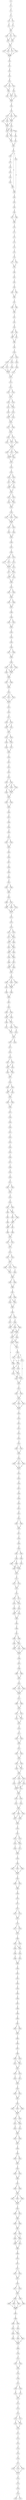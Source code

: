 strict digraph  {
	S0 -> S1 [ label = T ];
	S1 -> S2 [ label = G ];
	S2 -> S3 [ label = A ];
	S3 -> S4 [ label = C ];
	S3 -> S5 [ label = T ];
	S4 -> S6 [ label = A ];
	S5 -> S7 [ label = G ];
	S6 -> S8 [ label = G ];
	S7 -> S8 [ label = G ];
	S8 -> S9 [ label = A ];
	S8 -> S10 [ label = G ];
	S8 -> S11 [ label = C ];
	S9 -> S12 [ label = C ];
	S9 -> S13 [ label = A ];
	S10 -> S12 [ label = C ];
	S11 -> S13 [ label = A ];
	S12 -> S14 [ label = A ];
	S13 -> S14 [ label = A ];
	S14 -> S15 [ label = C ];
	S14 -> S16 [ label = T ];
	S14 -> S17 [ label = A ];
	S14 -> S18 [ label = G ];
	S15 -> S19 [ label = T ];
	S16 -> S19 [ label = T ];
	S17 -> S19 [ label = T ];
	S18 -> S19 [ label = T ];
	S19 -> S20 [ label = G ];
	S20 -> S21 [ label = G ];
	S21 -> S22 [ label = A ];
	S22 -> S23 [ label = A ];
	S23 -> S24 [ label = G ];
	S24 -> S25 [ label = C ];
	S24 -> S26 [ label = T ];
	S24 -> S27 [ label = A ];
	S25 -> S28 [ label = C ];
	S26 -> S29 [ label = A ];
	S27 -> S28 [ label = C ];
	S28 -> S30 [ label = A ];
	S28 -> S31 [ label = C ];
	S29 -> S31 [ label = C ];
	S29 -> S32 [ label = T ];
	S30 -> S33 [ label = T ];
	S31 -> S33 [ label = T ];
	S32 -> S33 [ label = T ];
	S33 -> S34 [ label = G ];
	S34 -> S35 [ label = C ];
	S35 -> S36 [ label = T ];
	S35 -> S37 [ label = A ];
	S35 -> S38 [ label = C ];
	S36 -> S39 [ label = T ];
	S37 -> S40 [ label = C ];
	S37 -> S39 [ label = T ];
	S37 -> S41 [ label = A ];
	S38 -> S39 [ label = T ];
	S39 -> S42 [ label = G ];
	S39 -> S43 [ label = A ];
	S40 -> S43 [ label = A ];
	S41 -> S43 [ label = A ];
	S42 -> S44 [ label = G ];
	S42 -> S45 [ label = A ];
	S43 -> S45 [ label = A ];
	S43 -> S46 [ label = C ];
	S44 -> S47 [ label = T ];
	S45 -> S47 [ label = T ];
	S45 -> S48 [ label = A ];
	S46 -> S49 [ label = C ];
	S47 -> S50 [ label = G ];
	S48 -> S50 [ label = G ];
	S49 -> S51 [ label = C ];
	S50 -> S52 [ label = G ];
	S51 -> S52 [ label = G ];
	S52 -> S53 [ label = A ];
	S53 -> S54 [ label = A ];
	S53 -> S55 [ label = A ];
	S53 -> S56 [ label = C ];
	S54 -> S57 [ label = G ];
	S55 -> S58 [ label = G ];
	S56 -> S58 [ label = G ];
	S57 -> S59 [ label = A ];
	S58 -> S60 [ label = A ];
	S59 -> S61 [ label = T ];
	S60 -> S62 [ label = T ];
	S61 -> S63 [ label = A ];
	S62 -> S64 [ label = T ];
	S63 -> S65 [ label = C ];
	S64 -> S66 [ label = A ];
	S65 -> S55 [ label = A ];
	S66 -> S67 [ label = C ];
	S66 -> S68 [ label = T ];
	S67 -> S69 [ label = C ];
	S68 -> S69 [ label = C ];
	S69 -> S70 [ label = C ];
	S70 -> S71 [ label = A ];
	S71 -> S72 [ label = C ];
	S72 -> S73 [ label = G ];
	S73 -> S74 [ label = A ];
	S74 -> S75 [ label = T ];
	S75 -> S76 [ label = G ];
	S76 -> S77 [ label = T ];
	S76 -> S78 [ label = C ];
	S77 -> S79 [ label = A ];
	S78 -> S79 [ label = A ];
	S79 -> S80 [ label = T ];
	S80 -> S81 [ label = C ];
	S81 -> S82 [ label = T ];
	S82 -> S83 [ label = T ];
	S83 -> S84 [ label = C ];
	S83 -> S85 [ label = T ];
	S84 -> S86 [ label = C ];
	S85 -> S86 [ label = C ];
	S86 -> S87 [ label = C ];
	S87 -> S88 [ label = C ];
	S87 -> S89 [ label = T ];
	S88 -> S90 [ label = T ];
	S89 -> S90 [ label = T ];
	S90 -> S91 [ label = T ];
	S91 -> S92 [ label = C ];
	S92 -> S93 [ label = A ];
	S93 -> S94 [ label = T ];
	S93 -> S95 [ label = A ];
	S94 -> S96 [ label = C ];
	S95 -> S96 [ label = C ];
	S95 -> S97 [ label = A ];
	S96 -> S98 [ label = T ];
	S97 -> S98 [ label = T ];
	S98 -> S99 [ label = A ];
	S99 -> S100 [ label = T ];
	S100 -> S101 [ label = C ];
	S100 -> S102 [ label = G ];
	S101 -> S103 [ label = G ];
	S101 -> S104 [ label = A ];
	S102 -> S105 [ label = C ];
	S103 -> S106 [ label = G ];
	S103 -> S107 [ label = A ];
	S104 -> S108 [ label = T ];
	S105 -> S109 [ label = C ];
	S106 -> S110 [ label = G ];
	S107 -> S110 [ label = G ];
	S108 -> S110 [ label = G ];
	S109 -> S111 [ label = A ];
	S110 -> S112 [ label = G ];
	S111 -> S112 [ label = G ];
	S112 -> S113 [ label = A ];
	S113 -> S114 [ label = A ];
	S114 -> S115 [ label = A ];
	S114 -> S116 [ label = G ];
	S115 -> S117 [ label = G ];
	S116 -> S117 [ label = G ];
	S117 -> S118 [ label = T ];
	S117 -> S119 [ label = G ];
	S118 -> S120 [ label = C ];
	S118 -> S121 [ label = T ];
	S119 -> S120 [ label = C ];
	S120 -> S122 [ label = C ];
	S121 -> S123 [ label = G ];
	S122 -> S124 [ label = T ];
	S122 -> S125 [ label = C ];
	S123 -> S124 [ label = T ];
	S124 -> S126 [ label = A ];
	S125 -> S126 [ label = A ];
	S126 -> S127 [ label = C ];
	S126 -> S128 [ label = T ];
	S127 -> S129 [ label = A ];
	S128 -> S129 [ label = A ];
	S129 -> S130 [ label = G ];
	S129 -> S131 [ label = A ];
	S130 -> S132 [ label = C ];
	S130 -> S133 [ label = A ];
	S131 -> S132 [ label = C ];
	S131 -> S134 [ label = G ];
	S132 -> S135 [ label = A ];
	S133 -> S135 [ label = A ];
	S134 -> S135 [ label = A ];
	S135 -> S136 [ label = A ];
	S135 -> S137 [ label = G ];
	S135 -> S138 [ label = C ];
	S136 -> S139 [ label = C ];
	S137 -> S139 [ label = C ];
	S137 -> S140 [ label = T ];
	S138 -> S139 [ label = C ];
	S139 -> S141 [ label = T ];
	S140 -> S141 [ label = T ];
	S141 -> S142 [ label = G ];
	S142 -> S143 [ label = C ];
	S143 -> S144 [ label = A ];
	S143 -> S145 [ label = G ];
	S144 -> S146 [ label = T ];
	S144 -> S147 [ label = C ];
	S145 -> S146 [ label = T ];
	S146 -> S148 [ label = C ];
	S146 -> S149 [ label = A ];
	S147 -> S148 [ label = C ];
	S148 -> S150 [ label = A ];
	S149 -> S150 [ label = A ];
	S150 -> S151 [ label = C ];
	S150 -> S152 [ label = T ];
	S151 -> S153 [ label = G ];
	S151 -> S154 [ label = A ];
	S152 -> S153 [ label = G ];
	S153 -> S155 [ label = G ];
	S154 -> S155 [ label = G ];
	S155 -> S156 [ label = A ];
	S156 -> S157 [ label = A ];
	S156 -> S158 [ label = C ];
	S156 -> S159 [ label = G ];
	S157 -> S160 [ label = G ];
	S158 -> S160 [ label = G ];
	S159 -> S160 [ label = G ];
	S160 -> S161 [ label = G ];
	S160 -> S162 [ label = A ];
	S161 -> S163 [ label = C ];
	S162 -> S164 [ label = T ];
	S163 -> S165 [ label = A ];
	S164 -> S165 [ label = A ];
	S165 -> S166 [ label = G ];
	S166 -> S167 [ label = C ];
	S167 -> S168 [ label = T ];
	S168 -> S169 [ label = T ];
	S168 -> S170 [ label = G ];
	S169 -> S171 [ label = C ];
	S169 -> S172 [ label = T ];
	S170 -> S173 [ label = G ];
	S171 -> S174 [ label = T ];
	S172 -> S174 [ label = T ];
	S173 -> S175 [ label = C ];
	S173 -> S174 [ label = T ];
	S174 -> S176 [ label = T ];
	S174 -> S177 [ label = C ];
	S175 -> S176 [ label = T ];
	S176 -> S178 [ label = T ];
	S176 -> S179 [ label = G ];
	S177 -> S178 [ label = T ];
	S178 -> S180 [ label = G ];
	S179 -> S180 [ label = G ];
	S180 -> S181 [ label = G ];
	S181 -> S182 [ label = A ];
	S181 -> S183 [ label = G ];
	S182 -> S184 [ label = A ];
	S183 -> S184 [ label = A ];
	S184 -> S185 [ label = A ];
	S184 -> S186 [ label = G ];
	S185 -> S187 [ label = G ];
	S186 -> S187 [ label = G ];
	S187 -> S188 [ label = C ];
	S188 -> S189 [ label = T ];
	S189 -> S190 [ label = G ];
	S189 -> S191 [ label = A ];
	S190 -> S192 [ label = T ];
	S191 -> S192 [ label = T ];
	S192 -> S193 [ label = G ];
	S193 -> S194 [ label = G ];
	S194 -> S195 [ label = T ];
	S195 -> S196 [ label = G ];
	S196 -> S197 [ label = C ];
	S196 -> S198 [ label = T ];
	S197 -> S199 [ label = T ];
	S198 -> S199 [ label = T ];
	S199 -> S200 [ label = C ];
	S200 -> S201 [ label = A ];
	S200 -> S202 [ label = G ];
	S200 -> S203 [ label = T ];
	S201 -> S204 [ label = G ];
	S201 -> S205 [ label = C ];
	S202 -> S204 [ label = G ];
	S203 -> S204 [ label = G ];
	S204 -> S206 [ label = T ];
	S205 -> S206 [ label = T ];
	S206 -> S207 [ label = C ];
	S206 -> S208 [ label = G ];
	S207 -> S209 [ label = A ];
	S208 -> S209 [ label = A ];
	S209 -> S210 [ label = C ];
	S210 -> S211 [ label = C ];
	S210 -> S212 [ label = G ];
	S210 -> S213 [ label = T ];
	S211 -> S214 [ label = T ];
	S212 -> S214 [ label = T ];
	S213 -> S214 [ label = T ];
	S214 -> S215 [ label = C ];
	S215 -> S216 [ label = C ];
	S216 -> S217 [ label = A ];
	S217 -> S218 [ label = A ];
	S217 -> S219 [ label = G ];
	S218 -> S220 [ label = T ];
	S219 -> S220 [ label = T ];
	S219 -> S221 [ label = C ];
	S220 -> S222 [ label = T ];
	S221 -> S222 [ label = T ];
	S222 -> S223 [ label = A ];
	S222 -> S224 [ label = T ];
	S223 -> S225 [ label = T ];
	S223 -> S226 [ label = C ];
	S224 -> S225 [ label = T ];
	S225 -> S227 [ label = G ];
	S226 -> S228 [ label = A ];
	S227 -> S229 [ label = A ];
	S228 -> S229 [ label = A ];
	S229 -> S230 [ label = T ];
	S230 -> S231 [ label = G ];
	S231 -> S232 [ label = A ];
	S232 -> S233 [ label = G ];
	S233 -> S234 [ label = A ];
	S234 -> S235 [ label = T ];
	S234 -> S236 [ label = A ];
	S235 -> S237 [ label = G ];
	S236 -> S238 [ label = A ];
	S236 -> S237 [ label = G ];
	S236 -> S239 [ label = T ];
	S237 -> S240 [ label = A ];
	S237 -> S241 [ label = C ];
	S238 -> S241 [ label = C ];
	S239 -> S241 [ label = C ];
	S240 -> S242 [ label = A ];
	S241 -> S242 [ label = A ];
	S242 -> S243 [ label = G ];
	S242 -> S244 [ label = A ];
	S243 -> S245 [ label = C ];
	S244 -> S245 [ label = C ];
	S245 -> S246 [ label = A ];
	S246 -> S247 [ label = G ];
	S247 -> S248 [ label = T ];
	S248 -> S249 [ label = G ];
	S249 -> S250 [ label = G ];
	S250 -> S251 [ label = A ];
	S251 -> S252 [ label = A ];
	S251 -> S253 [ label = G ];
	S252 -> S254 [ label = A ];
	S253 -> S254 [ label = A ];
	S254 -> S255 [ label = T ];
	S255 -> S256 [ label = A ];
	S256 -> S257 [ label = C ];
	S257 -> S258 [ label = T ];
	S258 -> S259 [ label = G ];
	S259 -> S260 [ label = T ];
	S260 -> S261 [ label = G ];
	S261 -> S262 [ label = C ];
	S261 -> S263 [ label = A ];
	S262 -> S264 [ label = A ];
	S263 -> S264 [ label = A ];
	S264 -> S265 [ label = A ];
	S265 -> S266 [ label = T ];
	S265 -> S267 [ label = C ];
	S266 -> S268 [ label = C ];
	S267 -> S269 [ label = A ];
	S267 -> S268 [ label = C ];
	S267 -> S270 [ label = G ];
	S268 -> S271 [ label = A ];
	S269 -> S271 [ label = A ];
	S270 -> S271 [ label = A ];
	S271 -> S272 [ label = A ];
	S272 -> S273 [ label = T ];
	S273 -> S274 [ label = G ];
	S274 -> S275 [ label = A ];
	S274 -> S276 [ label = G ];
	S275 -> S277 [ label = G ];
	S275 -> S278 [ label = A ];
	S276 -> S278 [ label = A ];
	S277 -> S279 [ label = T ];
	S278 -> S280 [ label = C ];
	S278 -> S279 [ label = T ];
	S279 -> S281 [ label = T ];
	S279 -> S282 [ label = A ];
	S280 -> S282 [ label = A ];
	S281 -> S283 [ label = C ];
	S282 -> S283 [ label = C ];
	S282 -> S284 [ label = T ];
	S283 -> S285 [ label = G ];
	S283 -> S286 [ label = C ];
	S284 -> S285 [ label = G ];
	S285 -> S287 [ label = G ];
	S286 -> S288 [ label = A ];
	S287 -> S289 [ label = G ];
	S287 -> S290 [ label = A ];
	S288 -> S290 [ label = A ];
	S289 -> S291 [ label = G ];
	S290 -> S291 [ label = G ];
	S291 -> S292 [ label = G ];
	S292 -> S293 [ label = G ];
	S292 -> S294 [ label = A ];
	S292 -> S295 [ label = C ];
	S293 -> S296 [ label = A ];
	S293 -> S297 [ label = T ];
	S294 -> S296 [ label = A ];
	S295 -> S296 [ label = A ];
	S296 -> S298 [ label = A ];
	S297 -> S299 [ label = C ];
	S298 -> S300 [ label = T ];
	S299 -> S300 [ label = T ];
	S300 -> S301 [ label = T ];
	S301 -> S302 [ label = C ];
	S302 -> S303 [ label = C ];
	S302 -> S304 [ label = T ];
	S303 -> S305 [ label = C ];
	S304 -> S305 [ label = C ];
	S304 -> S306 [ label = T ];
	S305 -> S307 [ label = T ];
	S305 -> S308 [ label = A ];
	S306 -> S307 [ label = T ];
	S307 -> S309 [ label = C ];
	S307 -> S310 [ label = T ];
	S308 -> S311 [ label = G ];
	S309 -> S312 [ label = A ];
	S310 -> S313 [ label = G ];
	S311 -> S312 [ label = A ];
	S312 -> S314 [ label = G ];
	S313 -> S314 [ label = G ];
	S314 -> S315 [ label = C ];
	S314 -> S316 [ label = A ];
	S315 -> S317 [ label = A ];
	S317 -> S319 [ label = A ];
	S319 -> S320 [ label = G ];
	S320 -> S321 [ label = T ];
	S320 -> S322 [ label = C ];
	S321 -> S323 [ label = C ];
	S322 -> S323 [ label = C ];
	S322 -> S324 [ label = A ];
	S323 -> S325 [ label = C ];
	S323 -> S326 [ label = A ];
	S324 -> S325 [ label = C ];
	S325 -> S327 [ label = T ];
	S326 -> S327 [ label = T ];
	S327 -> S328 [ label = G ];
	S328 -> S329 [ label = C ];
	S328 -> S330 [ label = T ];
	S329 -> S331 [ label = A ];
	S330 -> S331 [ label = A ];
	S330 -> S332 [ label = G ];
	S331 -> S333 [ label = T ];
	S332 -> S333 [ label = T ];
	S333 -> S334 [ label = C ];
	S333 -> S335 [ label = T ];
	S334 -> S336 [ label = T ];
	S335 -> S336 [ label = T ];
	S336 -> S337 [ label = T ];
	S337 -> S338 [ label = C ];
	S338 -> S339 [ label = C ];
	S339 -> S340 [ label = C ];
	S340 -> S341 [ label = C ];
	S341 -> S342 [ label = T ];
	S342 -> S343 [ label = C ];
	S343 -> S344 [ label = C ];
	S344 -> S345 [ label = A ];
	S345 -> S346 [ label = T ];
	S346 -> S347 [ label = C ];
	S347 -> S348 [ label = T ];
	S348 -> S349 [ label = A ];
	S349 -> S350 [ label = C ];
	S350 -> S351 [ label = A ];
	S351 -> S352 [ label = G ];
	S351 -> S353 [ label = A ];
	S352 -> S354 [ label = A ];
	S353 -> S354 [ label = A ];
	S354 -> S355 [ label = A ];
	S355 -> S356 [ label = A ];
	S356 -> S357 [ label = C ];
	S356 -> S358 [ label = T ];
	S357 -> S359 [ label = T ];
	S357 -> S360 [ label = A ];
	S358 -> S360 [ label = A ];
	S359 -> S361 [ label = C ];
	S360 -> S362 [ label = A ];
	S360 -> S363 [ label = G ];
	S361 -> S364 [ label = T ];
	S362 -> S365 [ label = C ];
	S363 -> S365 [ label = C ];
	S364 -> S366 [ label = G ];
	S365 -> S366 [ label = G ];
	S365 -> S367 [ label = A ];
	S366 -> S368 [ label = T ];
	S367 -> S369 [ label = C ];
	S368 -> S370 [ label = G ];
	S369 -> S370 [ label = G ];
	S370 -> S371 [ label = A ];
	S370 -> S372 [ label = G ];
	S371 -> S373 [ label = T ];
	S372 -> S373 [ label = T ];
	S373 -> S374 [ label = C ];
	S374 -> S375 [ label = T ];
	S374 -> S376 [ label = A ];
	S375 -> S377 [ label = C ];
	S376 -> S377 [ label = C ];
	S377 -> S378 [ label = T ];
	S377 -> S379 [ label = C ];
	S377 -> S380 [ label = G ];
	S378 -> S381 [ label = G ];
	S379 -> S382 [ label = C ];
	S380 -> S381 [ label = G ];
	S381 -> S383 [ label = A ];
	S382 -> S383 [ label = A ];
	S383 -> S384 [ label = A ];
	S383 -> S385 [ label = G ];
	S384 -> S386 [ label = T ];
	S385 -> S386 [ label = T ];
	S386 -> S387 [ label = G ];
	S387 -> S388 [ label = C ];
	S387 -> S389 [ label = T ];
	S388 -> S390 [ label = A ];
	S388 -> S391 [ label = G ];
	S389 -> S391 [ label = G ];
	S390 -> S392 [ label = T ];
	S391 -> S392 [ label = T ];
	S392 -> S393 [ label = T ];
	S393 -> S394 [ label = G ];
	S393 -> S395 [ label = A ];
	S394 -> S396 [ label = A ];
	S395 -> S397 [ label = G ];
	S396 -> S398 [ label = G ];
	S396 -> S399 [ label = C ];
	S396 -> S400 [ label = A ];
	S397 -> S399 [ label = C ];
	S398 -> S401 [ label = A ];
	S398 -> S402 [ label = G ];
	S399 -> S401 [ label = A ];
	S400 -> S401 [ label = A ];
	S401 -> S403 [ label = A ];
	S401 -> S404 [ label = G ];
	S402 -> S403 [ label = A ];
	S403 -> S405 [ label = C ];
	S403 -> S406 [ label = T ];
	S404 -> S406 [ label = T ];
	S405 -> S407 [ label = G ];
	S406 -> S407 [ label = G ];
	S406 -> S408 [ label = G ];
	S407 -> S409 [ label = A ];
	S408 -> S410 [ label = A ];
	S409 -> S411 [ label = A ];
	S409 -> S412 [ label = G ];
	S409 -> S413 [ label = C ];
	S410 -> S414 [ label = C ];
	S410 -> S415 [ label = A ];
	S411 -> S408 [ label = G ];
	S411 -> S416 [ label = A ];
	S412 -> S417 [ label = A ];
	S413 -> S416 [ label = A ];
	S414 -> S417 [ label = A ];
	S414 -> S418 [ label = C ];
	S415 -> S417 [ label = A ];
	S416 -> S410 [ label = A ];
	S416 -> S419 [ label = G ];
	S417 -> S420 [ label = A ];
	S418 -> S420 [ label = A ];
	S419 -> S414 [ label = C ];
	S420 -> S421 [ label = C ];
	S421 -> S422 [ label = A ];
	S421 -> S423 [ label = T ];
	S422 -> S424 [ label = A ];
	S423 -> S424 [ label = A ];
	S424 -> S425 [ label = G ];
	S424 -> S426 [ label = C ];
	S424 -> S427 [ label = A ];
	S425 -> S428 [ label = C ];
	S426 -> S428 [ label = C ];
	S427 -> S428 [ label = C ];
	S428 -> S429 [ label = T ];
	S429 -> S430 [ label = C ];
	S430 -> S431 [ label = T ];
	S431 -> S432 [ label = G ];
	S432 -> S433 [ label = G ];
	S433 -> S434 [ label = T ];
	S434 -> S435 [ label = G ];
	S435 -> S436 [ label = T ];
	S435 -> S437 [ label = C ];
	S436 -> S438 [ label = C ];
	S437 -> S438 [ label = C ];
	S438 -> S439 [ label = C ];
	S439 -> S440 [ label = A ];
	S439 -> S441 [ label = G ];
	S439 -> S442 [ label = C ];
	S440 -> S443 [ label = A ];
	S441 -> S443 [ label = A ];
	S442 -> S443 [ label = A ];
	S443 -> S444 [ label = C ];
	S444 -> S445 [ label = C ];
	S445 -> S446 [ label = A ];
	S446 -> S447 [ label = C ];
	S447 -> S448 [ label = A ];
	S448 -> S449 [ label = G ];
	S449 -> S450 [ label = A ];
	S450 -> S451 [ label = G ];
	S451 -> S452 [ label = A ];
	S452 -> S453 [ label = A ];
	S453 -> S454 [ label = C ];
	S453 -> S455 [ label = T ];
	S454 -> S456 [ label = A ];
	S455 -> S456 [ label = A ];
	S456 -> S457 [ label = T ];
	S457 -> S458 [ label = G ];
	S458 -> S459 [ label = G ];
	S459 -> S460 [ label = A ];
	S460 -> S461 [ label = C ];
	S460 -> S462 [ label = T ];
	S461 -> S463 [ label = A ];
	S462 -> S464 [ label = G ];
	S463 -> S465 [ label = A ];
	S463 -> S466 [ label = G ];
	S464 -> S467 [ label = C ];
	S465 -> S468 [ label = G ];
	S466 -> S469 [ label = C ];
	S466 -> S468 [ label = G ];
	S467 -> S468 [ label = G ];
	S468 -> S470 [ label = G ];
	S469 -> S470 [ label = G ];
	S470 -> S471 [ label = A ];
	S471 -> S472 [ label = C ];
	S471 -> S473 [ label = T ];
	S472 -> S474 [ label = G ];
	S473 -> S474 [ label = G ];
	S474 -> S475 [ label = G ];
	S475 -> S476 [ label = A ];
	S475 -> S477 [ label = G ];
	S476 -> S478 [ label = C ];
	S476 -> S479 [ label = A ];
	S477 -> S479 [ label = A ];
	S478 -> S480 [ label = T ];
	S479 -> S481 [ label = A ];
	S480 -> S482 [ label = G ];
	S481 -> S483 [ label = A ];
	S481 -> S482 [ label = G ];
	S482 -> S484 [ label = T ];
	S483 -> S484 [ label = T ];
	S484 -> S485 [ label = G ];
	S485 -> S486 [ label = G ];
	S486 -> S487 [ label = A ];
	S487 -> S488 [ label = G ];
	S487 -> S489 [ label = A ];
	S488 -> S490 [ label = T ];
	S488 -> S491 [ label = C ];
	S489 -> S491 [ label = C ];
	S490 -> S492 [ label = T ];
	S491 -> S493 [ label = A ];
	S491 -> S492 [ label = T ];
	S491 -> S494 [ label = C ];
	S492 -> S495 [ label = T ];
	S493 -> S495 [ label = T ];
	S494 -> S495 [ label = T ];
	S495 -> S496 [ label = C ];
	S496 -> S497 [ label = T ];
	S497 -> S498 [ label = G ];
	S498 -> S499 [ label = T ];
	S498 -> S500 [ label = C ];
	S499 -> S501 [ label = G ];
	S500 -> S501 [ label = G ];
	S501 -> S502 [ label = C ];
	S502 -> S503 [ label = T ];
	S502 -> S504 [ label = A ];
	S502 -> S505 [ label = C ];
	S503 -> S506 [ label = G ];
	S504 -> S506 [ label = G ];
	S505 -> S506 [ label = G ];
	S506 -> S507 [ label = A ];
	S507 -> S508 [ label = C ];
	S507 -> S509 [ label = T ];
	S508 -> S510 [ label = A ];
	S509 -> S510 [ label = A ];
	S510 -> S511 [ label = C ];
	S510 -> S512 [ label = T ];
	S511 -> S513 [ label = C ];
	S511 -> S514 [ label = A ];
	S512 -> S513 [ label = C ];
	S513 -> S515 [ label = A ];
	S514 -> S515 [ label = A ];
	S515 -> S516 [ label = G ];
	S516 -> S517 [ label = A ];
	S517 -> S518 [ label = A ];
	S517 -> S519 [ label = G ];
	S518 -> S520 [ label = T ];
	S519 -> S520 [ label = T ];
	S520 -> S521 [ label = T ];
	S521 -> S522 [ label = T ];
	S521 -> S523 [ label = C ];
	S522 -> S524 [ label = C ];
	S523 -> S524 [ label = C ];
	S524 -> S525 [ label = C ];
	S524 -> S526 [ label = T ];
	S525 -> S527 [ label = G ];
	S525 -> S528 [ label = T ];
	S526 -> S527 [ label = G ];
	S527 -> S529 [ label = C ];
	S528 -> S529 [ label = C ];
	S529 -> S530 [ label = A ];
	S529 -> S531 [ label = T ];
	S529 -> S532 [ label = C ];
	S530 -> S533 [ label = A ];
	S531 -> S534 [ label = C ];
	S532 -> S535 [ label = T ];
	S532 -> S533 [ label = A ];
	S533 -> S536 [ label = T ];
	S533 -> S537 [ label = G ];
	S534 -> S536 [ label = T ];
	S535 -> S536 [ label = T ];
	S536 -> S538 [ label = G ];
	S537 -> S538 [ label = G ];
	S538 -> S539 [ label = G ];
	S538 -> S540 [ label = A ];
	S539 -> S541 [ label = T ];
	S540 -> S542 [ label = C ];
	S541 -> S543 [ label = T ];
	S542 -> S543 [ label = T ];
	S543 -> S544 [ label = T ];
	S543 -> S545 [ label = C ];
	S543 -> S546 [ label = G ];
	S544 -> S547 [ label = T ];
	S544 -> S548 [ label = C ];
	S545 -> S548 [ label = C ];
	S546 -> S547 [ label = T ];
	S547 -> S549 [ label = T ];
	S548 -> S549 [ label = T ];
	S549 -> S550 [ label = G ];
	S550 -> S551 [ label = G ];
	S551 -> S552 [ label = C ];
	S551 -> S553 [ label = G ];
	S552 -> S554 [ label = C ];
	S552 -> S555 [ label = T ];
	S553 -> S555 [ label = T ];
	S554 -> S556 [ label = C ];
	S555 -> S557 [ label = T ];
	S556 -> S558 [ label = T ];
	S557 -> S558 [ label = T ];
	S558 -> S559 [ label = C ];
	S559 -> S560 [ label = C ];
	S560 -> S561 [ label = T ];
	S560 -> S562 [ label = C ];
	S560 -> S563 [ label = A ];
	S561 -> S564 [ label = T ];
	S562 -> S564 [ label = T ];
	S563 -> S564 [ label = T ];
	S564 -> S565 [ label = G ];
	S565 -> S566 [ label = T ];
	S565 -> S567 [ label = C ];
	S566 -> S568 [ label = C ];
	S567 -> S568 [ label = C ];
	S568 -> S569 [ label = A ];
	S569 -> S570 [ label = C ];
	S570 -> S571 [ label = T ];
	S571 -> S572 [ label = T ];
	S572 -> S573 [ label = T ];
	S572 -> S574 [ label = C ];
	S573 -> S575 [ label = C ];
	S574 -> S575 [ label = C ];
	S575 -> S576 [ label = C ];
	S576 -> S577 [ label = T ];
	S576 -> S578 [ label = A ];
	S577 -> S579 [ label = T ];
	S578 -> S579 [ label = T ];
	S579 -> S580 [ label = T ];
	S580 -> S581 [ label = T ];
	S580 -> S582 [ label = C ];
	S581 -> S583 [ label = A ];
	S581 -> S584 [ label = C ];
	S582 -> S583 [ label = A ];
	S583 -> S585 [ label = A ];
	S584 -> S586 [ label = G ];
	S585 -> S587 [ label = C ];
	S586 -> S588 [ label = A ];
	S587 -> S589 [ label = T ];
	S588 -> S589 [ label = T ];
	S589 -> S590 [ label = A ];
	S590 -> S591 [ label = T ];
	S591 -> S592 [ label = A ];
	S592 -> S593 [ label = A ];
	S593 -> S594 [ label = A ];
	S594 -> S595 [ label = A ];
	S595 -> S596 [ label = A ];
	S596 -> S597 [ label = C ];
	S597 -> S598 [ label = A ];
	S598 -> S599 [ label = A ];
	S599 -> S600 [ label = G ];
	S600 -> S601 [ label = A ];
	S601 -> S602 [ label = A ];
	S601 -> S603 [ label = G ];
	S602 -> S604 [ label = T ];
	S603 -> S604 [ label = T ];
	S604 -> S605 [ label = T ];
	S605 -> S606 [ label = A ];
	S606 -> S607 [ label = T ];
	S607 -> S608 [ label = T ];
	S608 -> S609 [ label = T ];
	S608 -> S610 [ label = A ];
	S609 -> S611 [ label = C ];
	S609 -> S612 [ label = T ];
	S610 -> S611 [ label = C ];
	S611 -> S613 [ label = A ];
	S612 -> S613 [ label = A ];
	S613 -> S614 [ label = A ];
	S613 -> S615 [ label = G ];
	S614 -> S616 [ label = C ];
	S615 -> S617 [ label = T ];
	S616 -> S618 [ label = T ];
	S617 -> S618 [ label = T ];
	S618 -> S619 [ label = G ];
	S619 -> S620 [ label = C ];
	S619 -> S621 [ label = T ];
	S620 -> S622 [ label = A ];
	S621 -> S622 [ label = A ];
	S622 -> S623 [ label = C ];
	S623 -> S624 [ label = T ];
	S623 -> S625 [ label = C ];
	S623 -> S626 [ label = A ];
	S624 -> S627 [ label = A ];
	S625 -> S627 [ label = A ];
	S626 -> S627 [ label = A ];
	S627 -> S628 [ label = C ];
	S627 -> S629 [ label = A ];
	S628 -> S630 [ label = C ];
	S628 -> S631 [ label = T ];
	S629 -> S630 [ label = C ];
	S630 -> S632 [ label = A ];
	S631 -> S633 [ label = G ];
	S632 -> S634 [ label = A ];
	S633 -> S634 [ label = A ];
	S634 -> S635 [ label = A ];
	S634 -> S636 [ label = G ];
	S635 -> S637 [ label = G ];
	S636 -> S637 [ label = G ];
	S637 -> S638 [ label = G ];
	S638 -> S639 [ label = A ];
	S639 -> S640 [ label = T ];
	S639 -> S641 [ label = A ];
	S640 -> S642 [ label = C ];
	S641 -> S642 [ label = C ];
	S642 -> S643 [ label = A ];
	S643 -> S644 [ label = G ];
	S643 -> S645 [ label = A ];
	S644 -> S646 [ label = A ];
	S645 -> S646 [ label = A ];
	S646 -> S647 [ label = G ];
	S647 -> S648 [ label = G ];
	S647 -> S649 [ label = C ];
	S648 -> S650 [ label = A ];
	S649 -> S650 [ label = A ];
	S650 -> S651 [ label = G ];
	S650 -> S652 [ label = C ];
	S650 -> S653 [ label = T ];
	S651 -> S654 [ label = A ];
	S652 -> S654 [ label = A ];
	S653 -> S654 [ label = A ];
	S654 -> S655 [ label = A ];
	S655 -> S656 [ label = A ];
	S655 -> S657 [ label = C ];
	S656 -> S658 [ label = C ];
	S657 -> S658 [ label = C ];
	S658 -> S659 [ label = T ];
	S658 -> S660 [ label = A ];
	S659 -> S661 [ label = T ];
	S660 -> S661 [ label = T ];
	S661 -> S662 [ label = T ];
	S661 -> S663 [ label = A ];
	S662 -> S664 [ label = T ];
	S662 -> S665 [ label = C ];
	S663 -> S664 [ label = T ];
	S664 -> S666 [ label = A ];
	S664 -> S667 [ label = G ];
	S665 -> S666 [ label = A ];
	S666 -> S668 [ label = T ];
	S667 -> S668 [ label = T ];
	S668 -> S669 [ label = G ];
	S669 -> S670 [ label = G ];
	S670 -> S671 [ label = T ];
	S671 -> S672 [ label = G ];
	S672 -> S673 [ label = C ];
	S672 -> S674 [ label = T ];
	S673 -> S675 [ label = G ];
	S674 -> S675 [ label = G ];
	S675 -> S676 [ label = C ];
	S676 -> S677 [ label = A ];
	S676 -> S678 [ label = T ];
	S677 -> S679 [ label = A ];
	S678 -> S679 [ label = A ];
	S679 -> S680 [ label = C ];
	S679 -> S681 [ label = T ];
	S680 -> S682 [ label = T ];
	S680 -> S683 [ label = A ];
	S680 -> S684 [ label = G ];
	S681 -> S685 [ label = C ];
	S682 -> S686 [ label = T ];
	S683 -> S686 [ label = T ];
	S684 -> S686 [ label = T ];
	S685 -> S686 [ label = T ];
	S686 -> S687 [ label = C ];
	S687 -> S688 [ label = T ];
	S688 -> S689 [ label = T ];
	S688 -> S690 [ label = C ];
	S689 -> S691 [ label = A ];
	S690 -> S692 [ label = G ];
	S691 -> S693 [ label = C ];
	S691 -> S694 [ label = T ];
	S692 -> S694 [ label = T ];
	S693 -> S695 [ label = A ];
	S694 -> S696 [ label = G ];
	S694 -> S697 [ label = T ];
	S695 -> S698 [ label = A ];
	S696 -> S698 [ label = A ];
	S697 -> S698 [ label = A ];
	S698 -> S699 [ label = C ];
	S699 -> S700 [ label = T ];
	S700 -> S701 [ label = A ];
	S701 -> S702 [ label = C ];
	S701 -> S703 [ label = T ];
	S702 -> S704 [ label = G ];
	S703 -> S704 [ label = G ];
	S704 -> S705 [ label = A ];
	S705 -> S706 [ label = C ];
	S706 -> S707 [ label = C ];
	S707 -> S708 [ label = G ];
	S707 -> S709 [ label = A ];
	S708 -> S710 [ label = G ];
	S709 -> S711 [ label = A ];
	S710 -> S712 [ label = G ];
	S711 -> S712 [ label = G ];
	S712 -> S713 [ label = A ];
	S713 -> S714 [ label = C ];
	S714 -> S715 [ label = C ];
	S715 -> S716 [ label = A ];
	S715 -> S717 [ label = G ];
	S716 -> S718 [ label = C ];
	S716 -> S719 [ label = T ];
	S717 -> S718 [ label = C ];
	S718 -> S720 [ label = A ];
	S719 -> S720 [ label = A ];
	S720 -> S721 [ label = C ];
	S721 -> S722 [ label = C ];
	S722 -> S723 [ label = T ];
	S723 -> S724 [ label = G ];
	S724 -> S725 [ label = G ];
	S725 -> S726 [ label = G ];
	S726 -> S727 [ label = T ];
	S727 -> S728 [ label = G ];
	S727 -> S729 [ label = A ];
	S727 -> S730 [ label = C ];
	S728 -> S731 [ label = T ];
	S729 -> S731 [ label = T ];
	S730 -> S731 [ label = T ];
	S731 -> S732 [ label = A ];
	S732 -> S733 [ label = T ];
	S733 -> S734 [ label = T ];
	S734 -> S735 [ label = G ];
	S735 -> S736 [ label = C ];
	S735 -> S737 [ label = T ];
}
